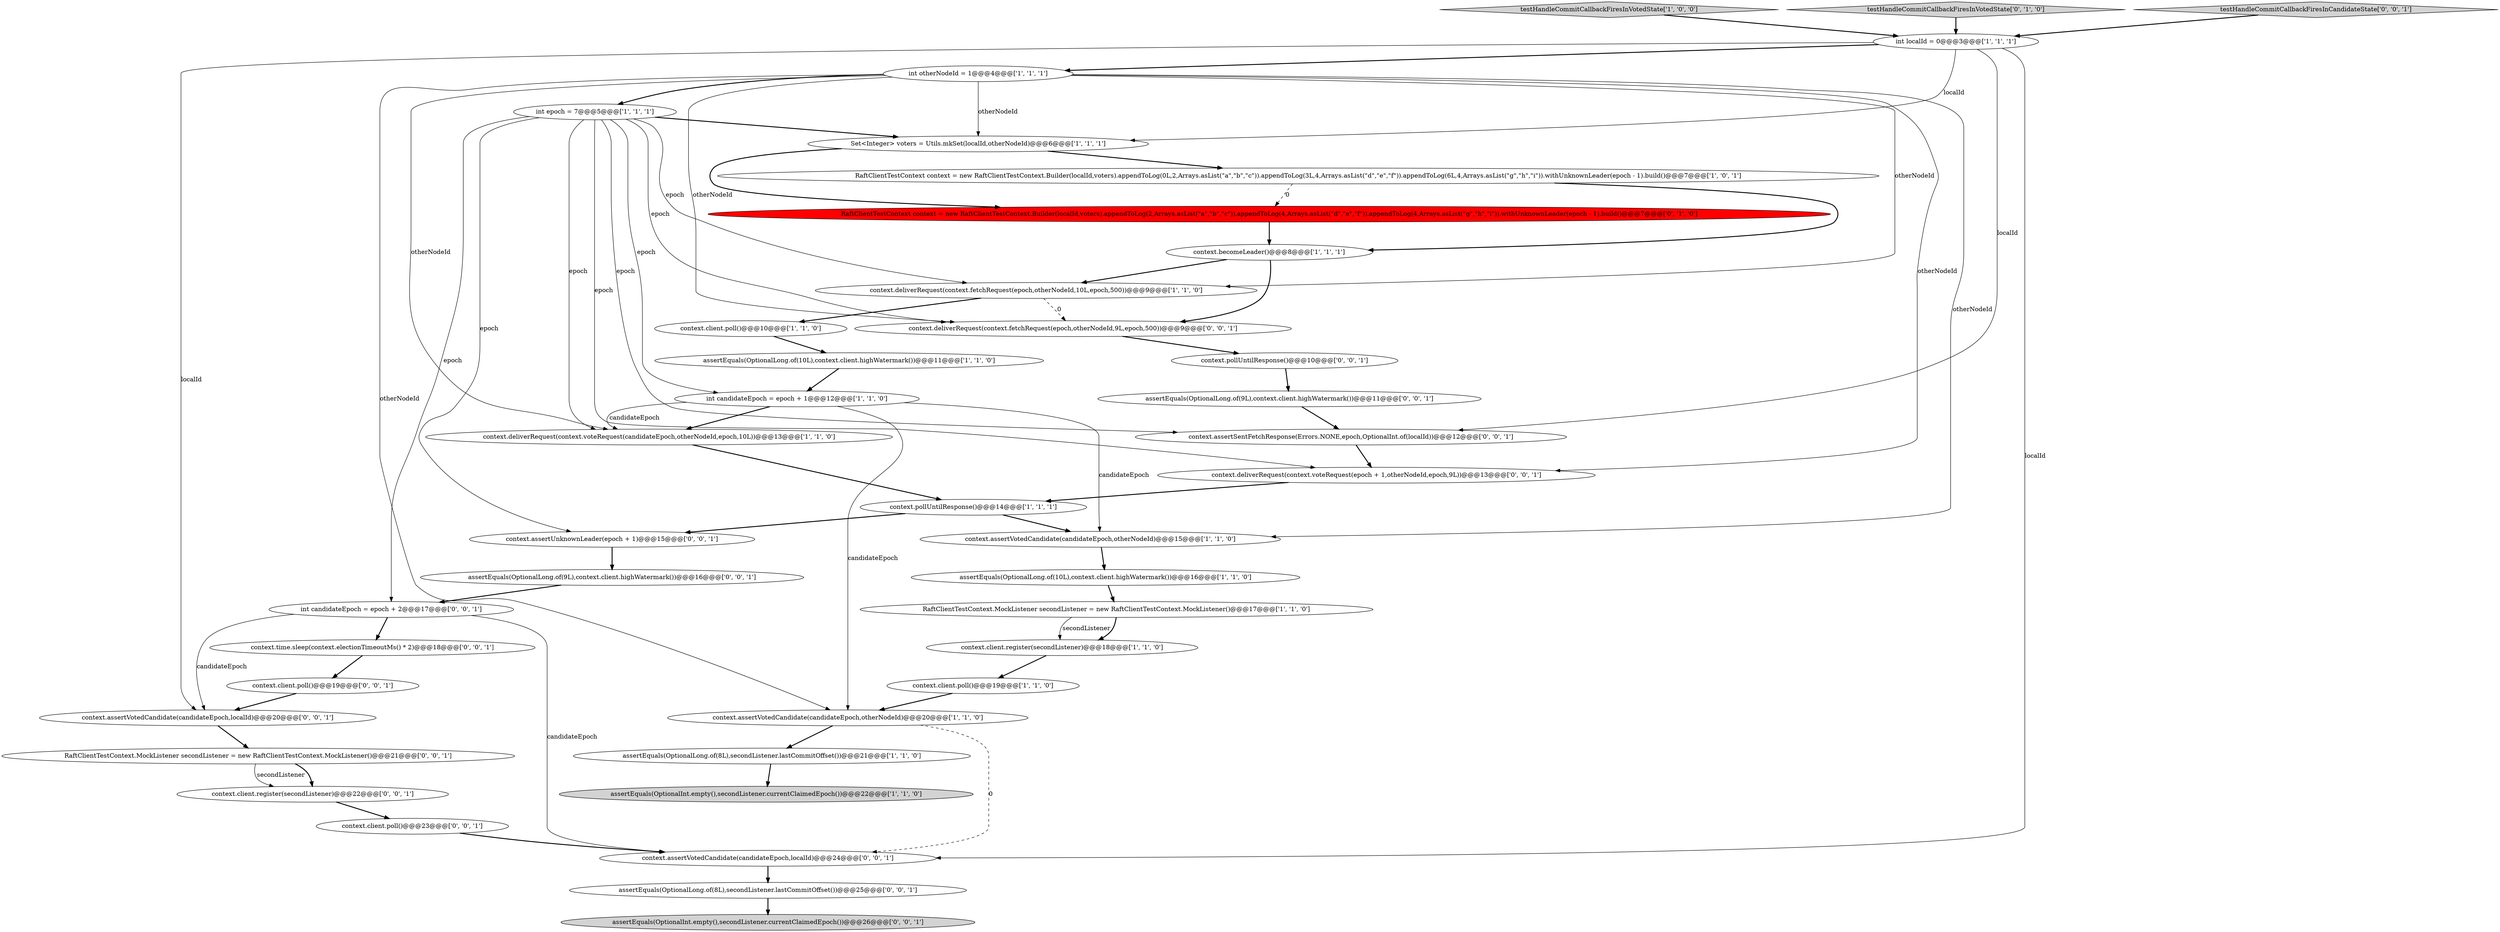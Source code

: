 digraph {
1 [style = filled, label = "context.assertVotedCandidate(candidateEpoch,otherNodeId)@@@20@@@['1', '1', '0']", fillcolor = white, shape = ellipse image = "AAA0AAABBB1BBB"];
23 [style = filled, label = "context.time.sleep(context.electionTimeoutMs() * 2)@@@18@@@['0', '0', '1']", fillcolor = white, shape = ellipse image = "AAA0AAABBB3BBB"];
34 [style = filled, label = "assertEquals(OptionalLong.of(9L),context.client.highWatermark())@@@11@@@['0', '0', '1']", fillcolor = white, shape = ellipse image = "AAA0AAABBB3BBB"];
39 [style = filled, label = "context.pollUntilResponse()@@@10@@@['0', '0', '1']", fillcolor = white, shape = ellipse image = "AAA0AAABBB3BBB"];
6 [style = filled, label = "Set<Integer> voters = Utils.mkSet(localId,otherNodeId)@@@6@@@['1', '1', '1']", fillcolor = white, shape = ellipse image = "AAA0AAABBB1BBB"];
11 [style = filled, label = "int epoch = 7@@@5@@@['1', '1', '1']", fillcolor = white, shape = ellipse image = "AAA0AAABBB1BBB"];
7 [style = filled, label = "assertEquals(OptionalInt.empty(),secondListener.currentClaimedEpoch())@@@22@@@['1', '1', '0']", fillcolor = lightgray, shape = ellipse image = "AAA0AAABBB1BBB"];
30 [style = filled, label = "assertEquals(OptionalLong.of(8L),secondListener.lastCommitOffset())@@@25@@@['0', '0', '1']", fillcolor = white, shape = ellipse image = "AAA0AAABBB3BBB"];
9 [style = filled, label = "assertEquals(OptionalLong.of(8L),secondListener.lastCommitOffset())@@@21@@@['1', '1', '0']", fillcolor = white, shape = ellipse image = "AAA0AAABBB1BBB"];
8 [style = filled, label = "context.client.register(secondListener)@@@18@@@['1', '1', '0']", fillcolor = white, shape = ellipse image = "AAA0AAABBB1BBB"];
28 [style = filled, label = "context.client.register(secondListener)@@@22@@@['0', '0', '1']", fillcolor = white, shape = ellipse image = "AAA0AAABBB3BBB"];
5 [style = filled, label = "testHandleCommitCallbackFiresInVotedState['1', '0', '0']", fillcolor = lightgray, shape = diamond image = "AAA0AAABBB1BBB"];
37 [style = filled, label = "int candidateEpoch = epoch + 2@@@17@@@['0', '0', '1']", fillcolor = white, shape = ellipse image = "AAA0AAABBB3BBB"];
20 [style = filled, label = "context.deliverRequest(context.fetchRequest(epoch,otherNodeId,10L,epoch,500))@@@9@@@['1', '1', '0']", fillcolor = white, shape = ellipse image = "AAA0AAABBB1BBB"];
33 [style = filled, label = "RaftClientTestContext.MockListener secondListener = new RaftClientTestContext.MockListener()@@@21@@@['0', '0', '1']", fillcolor = white, shape = ellipse image = "AAA0AAABBB3BBB"];
12 [style = filled, label = "int otherNodeId = 1@@@4@@@['1', '1', '1']", fillcolor = white, shape = ellipse image = "AAA0AAABBB1BBB"];
22 [style = filled, label = "testHandleCommitCallbackFiresInVotedState['0', '1', '0']", fillcolor = lightgray, shape = diamond image = "AAA0AAABBB2BBB"];
15 [style = filled, label = "context.assertVotedCandidate(candidateEpoch,otherNodeId)@@@15@@@['1', '1', '0']", fillcolor = white, shape = ellipse image = "AAA0AAABBB1BBB"];
13 [style = filled, label = "RaftClientTestContext context = new RaftClientTestContext.Builder(localId,voters).appendToLog(0L,2,Arrays.asList(\"a\",\"b\",\"c\")).appendToLog(3L,4,Arrays.asList(\"d\",\"e\",\"f\")).appendToLog(6L,4,Arrays.asList(\"g\",\"h\",\"i\")).withUnknownLeader(epoch - 1).build()@@@7@@@['1', '0', '1']", fillcolor = white, shape = ellipse image = "AAA0AAABBB1BBB"];
32 [style = filled, label = "assertEquals(OptionalInt.empty(),secondListener.currentClaimedEpoch())@@@26@@@['0', '0', '1']", fillcolor = lightgray, shape = ellipse image = "AAA0AAABBB3BBB"];
31 [style = filled, label = "context.deliverRequest(context.fetchRequest(epoch,otherNodeId,9L,epoch,500))@@@9@@@['0', '0', '1']", fillcolor = white, shape = ellipse image = "AAA0AAABBB3BBB"];
14 [style = filled, label = "assertEquals(OptionalLong.of(10L),context.client.highWatermark())@@@11@@@['1', '1', '0']", fillcolor = white, shape = ellipse image = "AAA0AAABBB1BBB"];
10 [style = filled, label = "assertEquals(OptionalLong.of(10L),context.client.highWatermark())@@@16@@@['1', '1', '0']", fillcolor = white, shape = ellipse image = "AAA0AAABBB1BBB"];
17 [style = filled, label = "int candidateEpoch = epoch + 1@@@12@@@['1', '1', '0']", fillcolor = white, shape = ellipse image = "AAA0AAABBB1BBB"];
27 [style = filled, label = "assertEquals(OptionalLong.of(9L),context.client.highWatermark())@@@16@@@['0', '0', '1']", fillcolor = white, shape = ellipse image = "AAA0AAABBB3BBB"];
25 [style = filled, label = "context.assertVotedCandidate(candidateEpoch,localId)@@@20@@@['0', '0', '1']", fillcolor = white, shape = ellipse image = "AAA0AAABBB3BBB"];
40 [style = filled, label = "testHandleCommitCallbackFiresInCandidateState['0', '0', '1']", fillcolor = lightgray, shape = diamond image = "AAA0AAABBB3BBB"];
26 [style = filled, label = "context.client.poll()@@@19@@@['0', '0', '1']", fillcolor = white, shape = ellipse image = "AAA0AAABBB3BBB"];
18 [style = filled, label = "context.client.poll()@@@10@@@['1', '1', '0']", fillcolor = white, shape = ellipse image = "AAA0AAABBB1BBB"];
24 [style = filled, label = "context.client.poll()@@@23@@@['0', '0', '1']", fillcolor = white, shape = ellipse image = "AAA0AAABBB3BBB"];
29 [style = filled, label = "context.assertSentFetchResponse(Errors.NONE,epoch,OptionalInt.of(localId))@@@12@@@['0', '0', '1']", fillcolor = white, shape = ellipse image = "AAA0AAABBB3BBB"];
36 [style = filled, label = "context.assertVotedCandidate(candidateEpoch,localId)@@@24@@@['0', '0', '1']", fillcolor = white, shape = ellipse image = "AAA0AAABBB3BBB"];
0 [style = filled, label = "context.deliverRequest(context.voteRequest(candidateEpoch,otherNodeId,epoch,10L))@@@13@@@['1', '1', '0']", fillcolor = white, shape = ellipse image = "AAA0AAABBB1BBB"];
2 [style = filled, label = "context.becomeLeader()@@@8@@@['1', '1', '1']", fillcolor = white, shape = ellipse image = "AAA0AAABBB1BBB"];
4 [style = filled, label = "context.pollUntilResponse()@@@14@@@['1', '1', '1']", fillcolor = white, shape = ellipse image = "AAA0AAABBB1BBB"];
19 [style = filled, label = "context.client.poll()@@@19@@@['1', '1', '0']", fillcolor = white, shape = ellipse image = "AAA0AAABBB1BBB"];
35 [style = filled, label = "context.assertUnknownLeader(epoch + 1)@@@15@@@['0', '0', '1']", fillcolor = white, shape = ellipse image = "AAA0AAABBB3BBB"];
3 [style = filled, label = "RaftClientTestContext.MockListener secondListener = new RaftClientTestContext.MockListener()@@@17@@@['1', '1', '0']", fillcolor = white, shape = ellipse image = "AAA0AAABBB1BBB"];
38 [style = filled, label = "context.deliverRequest(context.voteRequest(epoch + 1,otherNodeId,epoch,9L))@@@13@@@['0', '0', '1']", fillcolor = white, shape = ellipse image = "AAA0AAABBB3BBB"];
21 [style = filled, label = "RaftClientTestContext context = new RaftClientTestContext.Builder(localId,voters).appendToLog(2,Arrays.asList(\"a\",\"b\",\"c\")).appendToLog(4,Arrays.asList(\"d\",\"e\",\"f\")).appendToLog(4,Arrays.asList(\"g\",\"h\",\"i\")).withUnknownLeader(epoch - 1).build()@@@7@@@['0', '1', '0']", fillcolor = red, shape = ellipse image = "AAA1AAABBB2BBB"];
16 [style = filled, label = "int localId = 0@@@3@@@['1', '1', '1']", fillcolor = white, shape = ellipse image = "AAA0AAABBB1BBB"];
37->36 [style = solid, label="candidateEpoch"];
34->29 [style = bold, label=""];
4->35 [style = bold, label=""];
15->10 [style = bold, label=""];
2->20 [style = bold, label=""];
35->27 [style = bold, label=""];
11->0 [style = solid, label="epoch"];
17->15 [style = solid, label="candidateEpoch"];
25->33 [style = bold, label=""];
11->35 [style = solid, label="epoch"];
17->0 [style = solid, label="candidateEpoch"];
22->16 [style = bold, label=""];
16->25 [style = solid, label="localId"];
8->19 [style = bold, label=""];
6->21 [style = bold, label=""];
39->34 [style = bold, label=""];
11->17 [style = solid, label="epoch"];
33->28 [style = bold, label=""];
11->6 [style = bold, label=""];
26->25 [style = bold, label=""];
4->15 [style = bold, label=""];
12->11 [style = bold, label=""];
12->1 [style = solid, label="otherNodeId"];
23->26 [style = bold, label=""];
38->4 [style = bold, label=""];
11->29 [style = solid, label="epoch"];
11->38 [style = solid, label="epoch"];
20->31 [style = dashed, label="0"];
10->3 [style = bold, label=""];
14->17 [style = bold, label=""];
30->32 [style = bold, label=""];
12->0 [style = solid, label="otherNodeId"];
9->7 [style = bold, label=""];
37->23 [style = bold, label=""];
17->1 [style = solid, label="candidateEpoch"];
11->31 [style = solid, label="epoch"];
1->9 [style = bold, label=""];
11->20 [style = solid, label="epoch"];
21->2 [style = bold, label=""];
16->29 [style = solid, label="localId"];
5->16 [style = bold, label=""];
20->18 [style = bold, label=""];
24->36 [style = bold, label=""];
19->1 [style = bold, label=""];
27->37 [style = bold, label=""];
36->30 [style = bold, label=""];
3->8 [style = solid, label="secondListener"];
17->0 [style = bold, label=""];
40->16 [style = bold, label=""];
33->28 [style = solid, label="secondListener"];
13->21 [style = dashed, label="0"];
1->36 [style = dashed, label="0"];
12->15 [style = solid, label="otherNodeId"];
0->4 [style = bold, label=""];
3->8 [style = bold, label=""];
6->13 [style = bold, label=""];
12->31 [style = solid, label="otherNodeId"];
11->37 [style = solid, label="epoch"];
16->6 [style = solid, label="localId"];
37->25 [style = solid, label="candidateEpoch"];
28->24 [style = bold, label=""];
12->38 [style = solid, label="otherNodeId"];
29->38 [style = bold, label=""];
31->39 [style = bold, label=""];
16->36 [style = solid, label="localId"];
12->6 [style = solid, label="otherNodeId"];
16->12 [style = bold, label=""];
18->14 [style = bold, label=""];
12->20 [style = solid, label="otherNodeId"];
13->2 [style = bold, label=""];
2->31 [style = bold, label=""];
}
